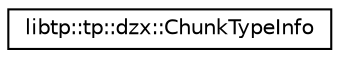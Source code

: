 digraph "Graphical Class Hierarchy"
{
 // LATEX_PDF_SIZE
  edge [fontname="Helvetica",fontsize="10",labelfontname="Helvetica",labelfontsize="10"];
  node [fontname="Helvetica",fontsize="10",shape=record];
  rankdir="LR";
  Node0 [label="libtp::tp::dzx::ChunkTypeInfo",height=0.2,width=0.4,color="black", fillcolor="white", style="filled",URL="$d1/dc9/structlibtp_1_1tp_1_1dzx_1_1ChunkTypeInfo.html",tooltip="Holds information about the given dzx Chunktype."];
}
